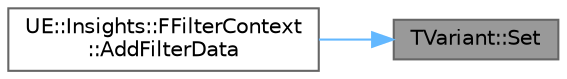 digraph "TVariant::Set"
{
 // INTERACTIVE_SVG=YES
 // LATEX_PDF_SIZE
  bgcolor="transparent";
  edge [fontname=Helvetica,fontsize=10,labelfontname=Helvetica,labelfontsize=10];
  node [fontname=Helvetica,fontsize=10,shape=box,height=0.2,width=0.4];
  rankdir="RL";
  Node1 [id="Node000001",label="TVariant::Set",height=0.2,width=0.4,color="gray40", fillcolor="grey60", style="filled", fontcolor="black",tooltip="Set a specifically-typed value into the variant."];
  Node1 -> Node2 [id="edge1_Node000001_Node000002",dir="back",color="steelblue1",style="solid",tooltip=" "];
  Node2 [id="Node000002",label="UE::Insights::FFilterContext\l::AddFilterData",height=0.2,width=0.4,color="grey40", fillcolor="white", style="filled",URL="$df/d6f/classUE_1_1Insights_1_1FFilterContext.html#a95e02fc6f14d4f4c2a7a4751fe5d190c",tooltip=" "];
}

